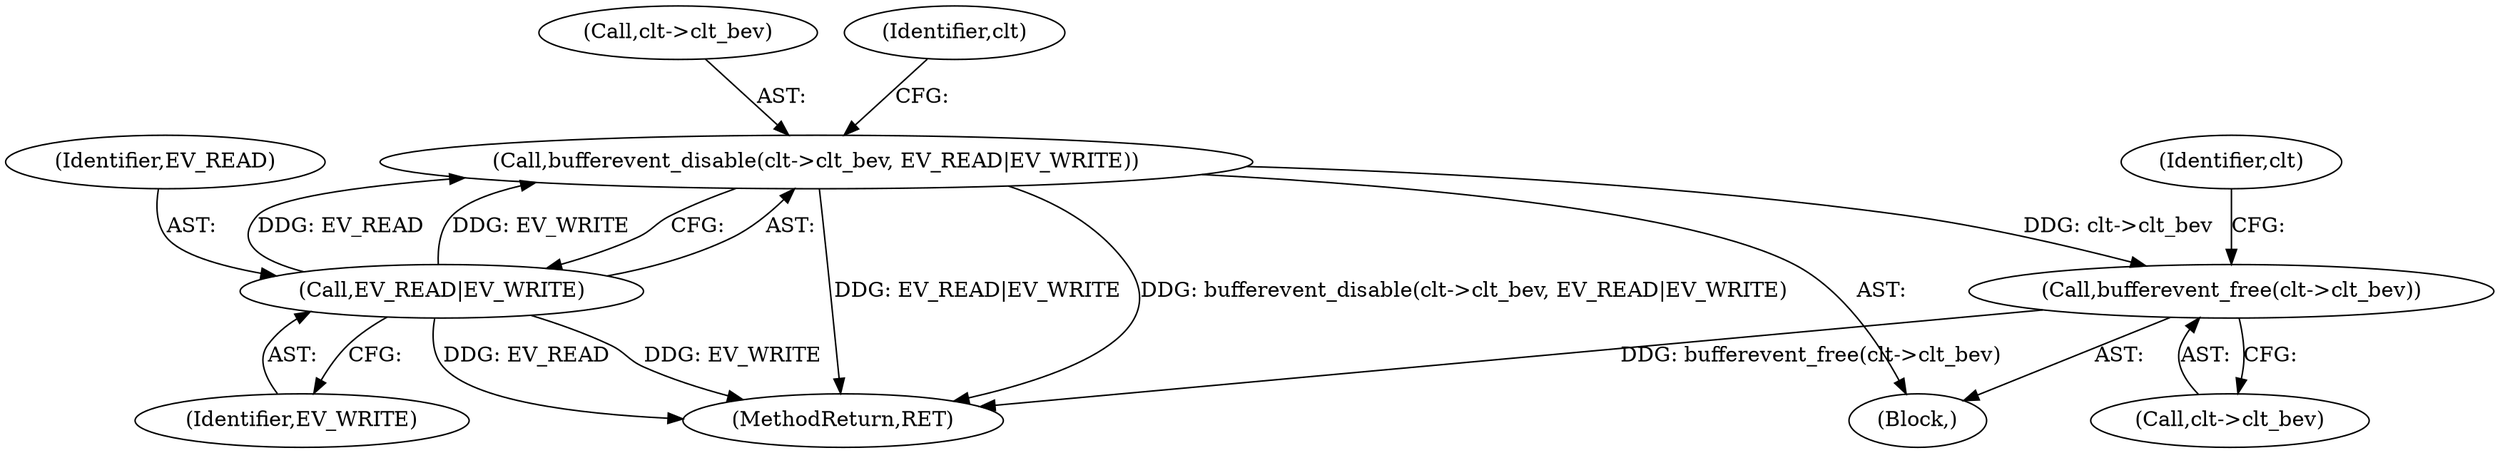 digraph "0_src_142cfc82b932bc211218fbd7bdda8c7ce83f19df_1@API" {
"1000522" [label="(Call,bufferevent_free(clt->clt_bev))"];
"1000515" [label="(Call,bufferevent_disable(clt->clt_bev, EV_READ|EV_WRITE))"];
"1000519" [label="(Call,EV_READ|EV_WRITE)"];
"1000528" [label="(Identifier,clt)"];
"1000554" [label="(MethodReturn,RET)"];
"1000516" [label="(Call,clt->clt_bev)"];
"1000524" [label="(Identifier,clt)"];
"1000520" [label="(Identifier,EV_READ)"];
"1000515" [label="(Call,bufferevent_disable(clt->clt_bev, EV_READ|EV_WRITE))"];
"1000523" [label="(Call,clt->clt_bev)"];
"1000519" [label="(Call,EV_READ|EV_WRITE)"];
"1000521" [label="(Identifier,EV_WRITE)"];
"1000522" [label="(Call,bufferevent_free(clt->clt_bev))"];
"1000116" [label="(Block,)"];
"1000522" -> "1000116"  [label="AST: "];
"1000522" -> "1000523"  [label="CFG: "];
"1000523" -> "1000522"  [label="AST: "];
"1000528" -> "1000522"  [label="CFG: "];
"1000522" -> "1000554"  [label="DDG: bufferevent_free(clt->clt_bev)"];
"1000515" -> "1000522"  [label="DDG: clt->clt_bev"];
"1000515" -> "1000116"  [label="AST: "];
"1000515" -> "1000519"  [label="CFG: "];
"1000516" -> "1000515"  [label="AST: "];
"1000519" -> "1000515"  [label="AST: "];
"1000524" -> "1000515"  [label="CFG: "];
"1000515" -> "1000554"  [label="DDG: EV_READ|EV_WRITE"];
"1000515" -> "1000554"  [label="DDG: bufferevent_disable(clt->clt_bev, EV_READ|EV_WRITE)"];
"1000519" -> "1000515"  [label="DDG: EV_READ"];
"1000519" -> "1000515"  [label="DDG: EV_WRITE"];
"1000519" -> "1000521"  [label="CFG: "];
"1000520" -> "1000519"  [label="AST: "];
"1000521" -> "1000519"  [label="AST: "];
"1000519" -> "1000554"  [label="DDG: EV_READ"];
"1000519" -> "1000554"  [label="DDG: EV_WRITE"];
}
